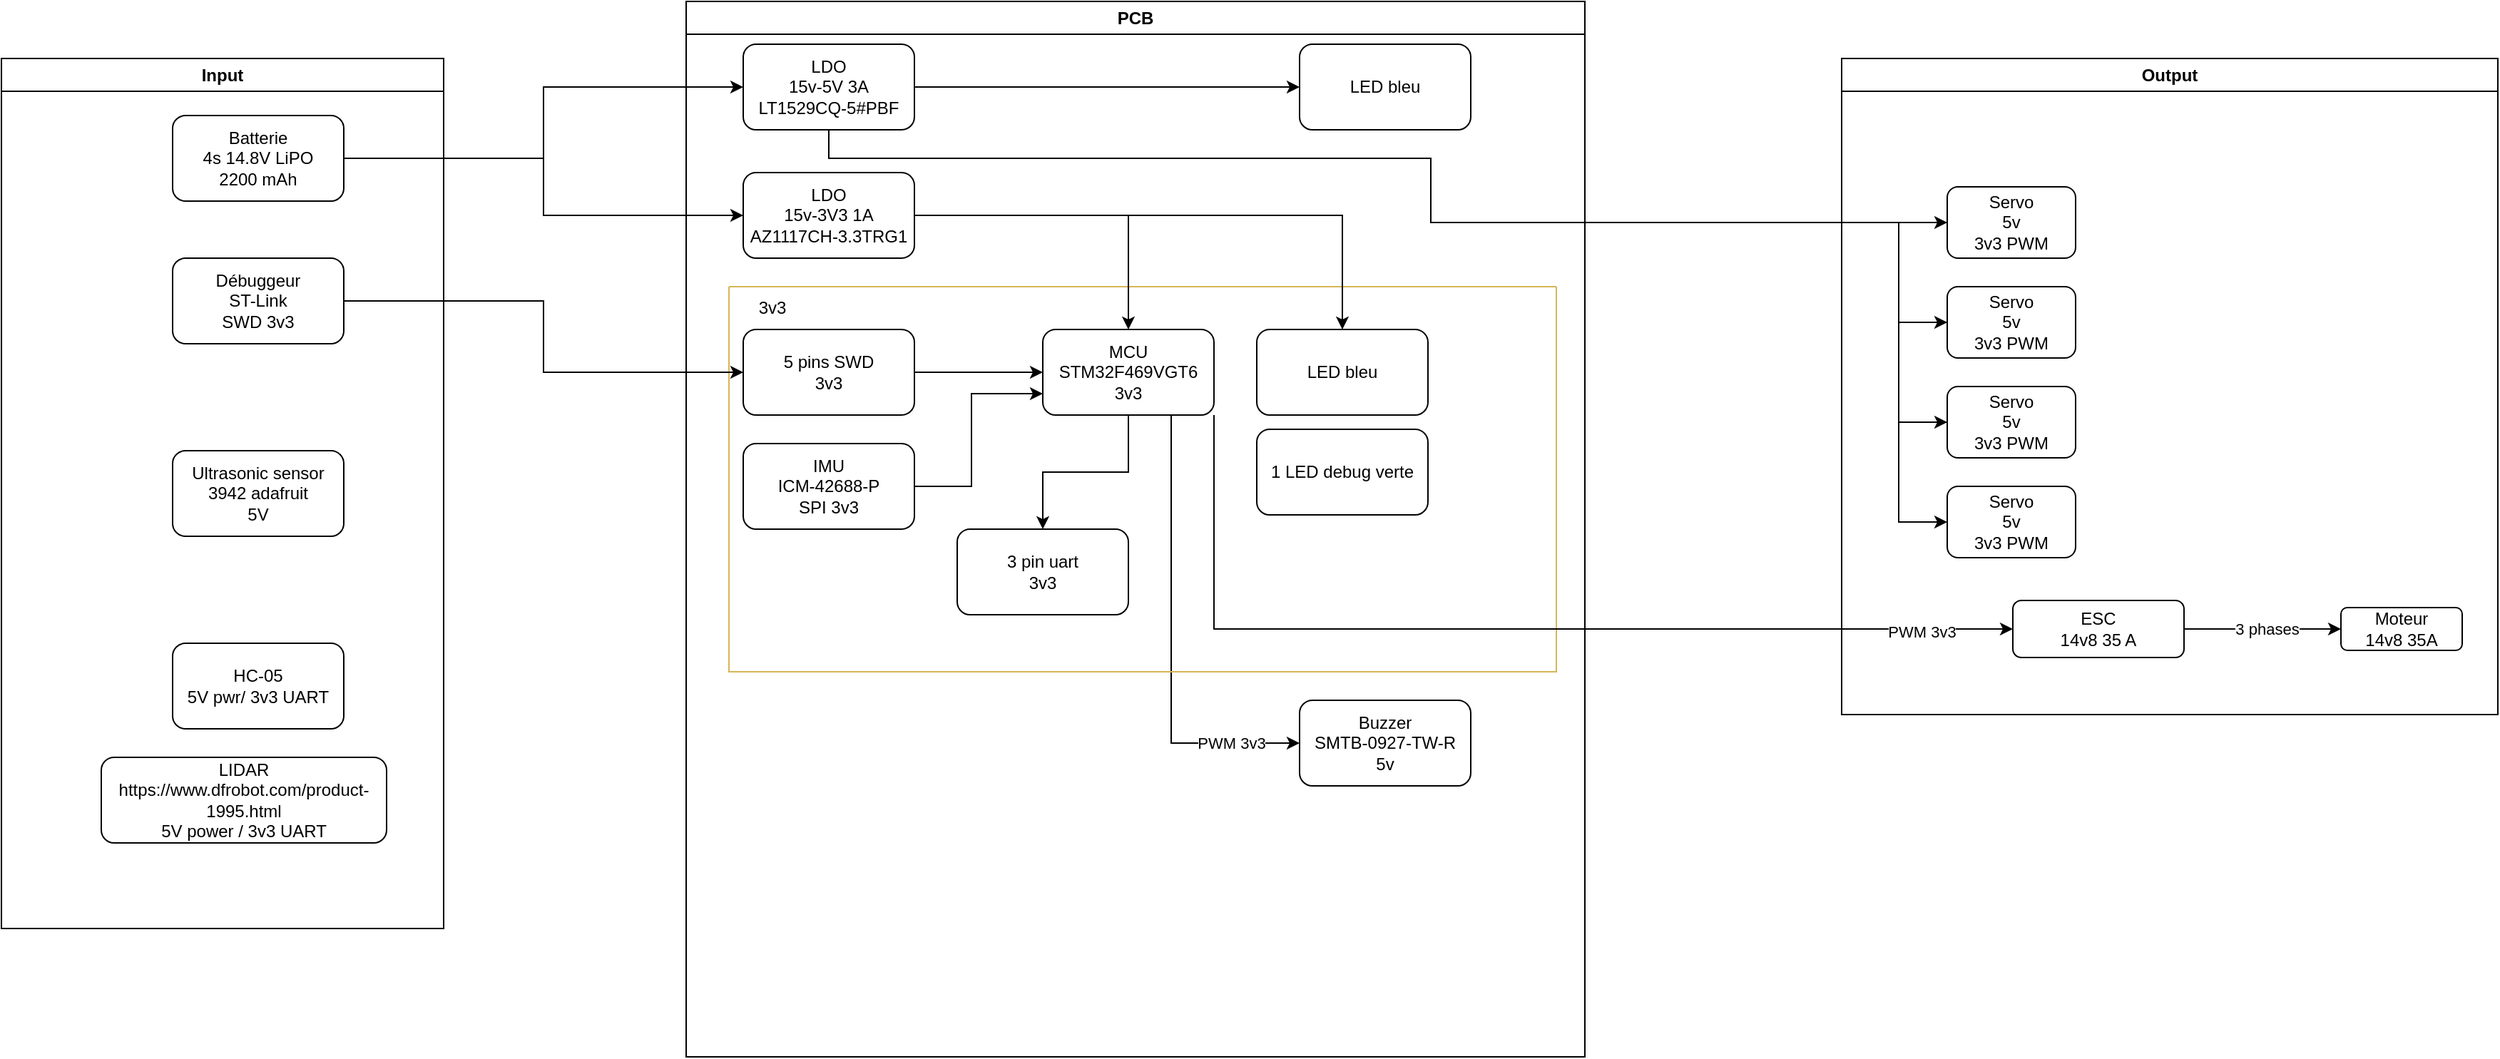 <mxfile version="23.1.5" type="device">
  <diagram name="Page-1" id="vbcMVjURJgtJ42ZDk6ty">
    <mxGraphModel dx="1877" dy="621" grid="1" gridSize="10" guides="1" tooltips="1" connect="1" arrows="1" fold="1" page="1" pageScale="1" pageWidth="827" pageHeight="1169" math="0" shadow="0">
      <root>
        <mxCell id="0" />
        <mxCell id="1" parent="0" />
        <mxCell id="pVkDnm4UJQp13vE4F_3l-3" value="Input" style="swimlane;whiteSpace=wrap;html=1;" parent="1" vertex="1">
          <mxGeometry x="-410" y="180" width="310" height="610" as="geometry" />
        </mxCell>
        <mxCell id="pVkDnm4UJQp13vE4F_3l-2" value="Batterie&lt;div&gt;4s 14.8V LiPO&lt;/div&gt;&lt;div&gt;2200 mAh&lt;/div&gt;" style="rounded=1;whiteSpace=wrap;html=1;" parent="pVkDnm4UJQp13vE4F_3l-3" vertex="1">
          <mxGeometry x="120" y="40" width="120" height="60" as="geometry" />
        </mxCell>
        <mxCell id="pVkDnm4UJQp13vE4F_3l-4" value="Débuggeur&lt;div&gt;ST-Link&lt;/div&gt;&lt;div&gt;SWD 3v3&lt;/div&gt;" style="rounded=1;whiteSpace=wrap;html=1;" parent="pVkDnm4UJQp13vE4F_3l-3" vertex="1">
          <mxGeometry x="120" y="140" width="120" height="60" as="geometry" />
        </mxCell>
        <mxCell id="pVkDnm4UJQp13vE4F_3l-11" value="HC-05&lt;br&gt;5V pwr/ 3v3 UART" style="rounded=1;whiteSpace=wrap;html=1;" parent="pVkDnm4UJQp13vE4F_3l-3" vertex="1">
          <mxGeometry x="120" y="410" width="120" height="60" as="geometry" />
        </mxCell>
        <mxCell id="3BUjcoI-ck8Lt89UXKEq-1" value="Ultrasonic sensor&lt;br&gt;3942 adafruit&lt;br&gt;5V" style="rounded=1;whiteSpace=wrap;html=1;" vertex="1" parent="pVkDnm4UJQp13vE4F_3l-3">
          <mxGeometry x="120" y="275" width="120" height="60" as="geometry" />
        </mxCell>
        <mxCell id="3BUjcoI-ck8Lt89UXKEq-2" value="LIDAR&lt;br&gt;https://www.dfrobot.com/product-1995.html&lt;br&gt;5V power / 3v3 UART" style="rounded=1;whiteSpace=wrap;html=1;" vertex="1" parent="pVkDnm4UJQp13vE4F_3l-3">
          <mxGeometry x="70" y="490" width="200" height="60" as="geometry" />
        </mxCell>
        <mxCell id="pVkDnm4UJQp13vE4F_3l-5" value="Output" style="swimlane;whiteSpace=wrap;html=1;" parent="1" vertex="1">
          <mxGeometry x="880" y="180" width="460" height="460" as="geometry" />
        </mxCell>
        <mxCell id="pVkDnm4UJQp13vE4F_3l-10" value="Moteur&lt;br&gt;14v8 35A" style="rounded=1;whiteSpace=wrap;html=1;" parent="pVkDnm4UJQp13vE4F_3l-5" vertex="1">
          <mxGeometry x="350" y="385" width="85" height="30" as="geometry" />
        </mxCell>
        <mxCell id="3BUjcoI-ck8Lt89UXKEq-7" style="edgeStyle=orthogonalEdgeStyle;rounded=0;orthogonalLoop=1;jettySize=auto;html=1;entryX=0;entryY=0.5;entryDx=0;entryDy=0;" edge="1" parent="pVkDnm4UJQp13vE4F_3l-5" source="3BUjcoI-ck8Lt89UXKEq-6" target="pVkDnm4UJQp13vE4F_3l-10">
          <mxGeometry relative="1" as="geometry" />
        </mxCell>
        <mxCell id="3BUjcoI-ck8Lt89UXKEq-8" value="3 phases" style="edgeLabel;html=1;align=center;verticalAlign=middle;resizable=0;points=[];" vertex="1" connectable="0" parent="3BUjcoI-ck8Lt89UXKEq-7">
          <mxGeometry x="0.05" relative="1" as="geometry">
            <mxPoint as="offset" />
          </mxGeometry>
        </mxCell>
        <mxCell id="3BUjcoI-ck8Lt89UXKEq-6" value="ESC&lt;br&gt;14v8 35 A" style="rounded=1;whiteSpace=wrap;html=1;" vertex="1" parent="pVkDnm4UJQp13vE4F_3l-5">
          <mxGeometry x="120" y="380" width="120" height="40" as="geometry" />
        </mxCell>
        <mxCell id="3BUjcoI-ck8Lt89UXKEq-37" style="edgeStyle=orthogonalEdgeStyle;rounded=0;orthogonalLoop=1;jettySize=auto;html=1;entryX=0;entryY=0.5;entryDx=0;entryDy=0;" edge="1" parent="pVkDnm4UJQp13vE4F_3l-5" source="3BUjcoI-ck8Lt89UXKEq-9" target="3BUjcoI-ck8Lt89UXKEq-23">
          <mxGeometry relative="1" as="geometry">
            <Array as="points">
              <mxPoint x="40" y="115" />
              <mxPoint x="40" y="185" />
            </Array>
          </mxGeometry>
        </mxCell>
        <mxCell id="3BUjcoI-ck8Lt89UXKEq-9" value="Servo&lt;br&gt;5v&lt;br&gt;3v3 PWM" style="rounded=1;whiteSpace=wrap;html=1;" vertex="1" parent="pVkDnm4UJQp13vE4F_3l-5">
          <mxGeometry x="74" y="90" width="90" height="50" as="geometry" />
        </mxCell>
        <mxCell id="3BUjcoI-ck8Lt89UXKEq-25" value="Servo&lt;br&gt;5v&lt;br&gt;3v3 PWM" style="rounded=1;whiteSpace=wrap;html=1;" vertex="1" parent="pVkDnm4UJQp13vE4F_3l-5">
          <mxGeometry x="74" y="300" width="90" height="50" as="geometry" />
        </mxCell>
        <mxCell id="3BUjcoI-ck8Lt89UXKEq-39" style="edgeStyle=orthogonalEdgeStyle;rounded=0;orthogonalLoop=1;jettySize=auto;html=1;entryX=0;entryY=0.5;entryDx=0;entryDy=0;" edge="1" parent="pVkDnm4UJQp13vE4F_3l-5" source="3BUjcoI-ck8Lt89UXKEq-24" target="3BUjcoI-ck8Lt89UXKEq-25">
          <mxGeometry relative="1" as="geometry">
            <Array as="points">
              <mxPoint x="40" y="255" />
              <mxPoint x="40" y="325" />
            </Array>
          </mxGeometry>
        </mxCell>
        <mxCell id="3BUjcoI-ck8Lt89UXKEq-24" value="Servo&lt;br&gt;5v&lt;br&gt;3v3 PWM" style="rounded=1;whiteSpace=wrap;html=1;" vertex="1" parent="pVkDnm4UJQp13vE4F_3l-5">
          <mxGeometry x="74" y="230" width="90" height="50" as="geometry" />
        </mxCell>
        <mxCell id="3BUjcoI-ck8Lt89UXKEq-38" style="edgeStyle=orthogonalEdgeStyle;rounded=0;orthogonalLoop=1;jettySize=auto;html=1;entryX=0;entryY=0.5;entryDx=0;entryDy=0;" edge="1" parent="pVkDnm4UJQp13vE4F_3l-5" source="3BUjcoI-ck8Lt89UXKEq-23" target="3BUjcoI-ck8Lt89UXKEq-24">
          <mxGeometry relative="1" as="geometry">
            <Array as="points">
              <mxPoint x="40" y="185" />
              <mxPoint x="40" y="255" />
            </Array>
          </mxGeometry>
        </mxCell>
        <mxCell id="3BUjcoI-ck8Lt89UXKEq-23" value="Servo&lt;br&gt;5v&lt;br&gt;3v3 PWM" style="rounded=1;whiteSpace=wrap;html=1;" vertex="1" parent="pVkDnm4UJQp13vE4F_3l-5">
          <mxGeometry x="74" y="160" width="90" height="50" as="geometry" />
        </mxCell>
        <mxCell id="pVkDnm4UJQp13vE4F_3l-16" value="PCB" style="swimlane;whiteSpace=wrap;html=1;" parent="1" vertex="1">
          <mxGeometry x="70" y="140" width="630" height="740" as="geometry" />
        </mxCell>
        <mxCell id="3BUjcoI-ck8Lt89UXKEq-5" value="Buzzer&lt;div&gt;SMTB-0927-TW-R&lt;br&gt;&lt;/div&gt;&lt;div&gt;5v&lt;/div&gt;" style="rounded=1;whiteSpace=wrap;html=1;" vertex="1" parent="pVkDnm4UJQp13vE4F_3l-16">
          <mxGeometry x="430" y="490" width="120" height="60" as="geometry" />
        </mxCell>
        <mxCell id="3BUjcoI-ck8Lt89UXKEq-15" style="edgeStyle=orthogonalEdgeStyle;rounded=0;orthogonalLoop=1;jettySize=auto;html=1;entryX=0;entryY=0.5;entryDx=0;entryDy=0;" edge="1" parent="pVkDnm4UJQp13vE4F_3l-16" source="3BUjcoI-ck8Lt89UXKEq-13" target="pVkDnm4UJQp13vE4F_3l-12">
          <mxGeometry relative="1" as="geometry" />
        </mxCell>
        <mxCell id="3BUjcoI-ck8Lt89UXKEq-13" value="5 pins SWD&lt;br&gt;3v3" style="rounded=1;whiteSpace=wrap;html=1;" vertex="1" parent="pVkDnm4UJQp13vE4F_3l-16">
          <mxGeometry x="40" y="230" width="120" height="60" as="geometry" />
        </mxCell>
        <mxCell id="3BUjcoI-ck8Lt89UXKEq-17" style="edgeStyle=orthogonalEdgeStyle;rounded=0;orthogonalLoop=1;jettySize=auto;html=1;entryX=0;entryY=0.75;entryDx=0;entryDy=0;" edge="1" parent="pVkDnm4UJQp13vE4F_3l-16" source="pVkDnm4UJQp13vE4F_3l-1" target="pVkDnm4UJQp13vE4F_3l-12">
          <mxGeometry relative="1" as="geometry">
            <Array as="points">
              <mxPoint x="200" y="340" />
              <mxPoint x="200" y="275" />
            </Array>
          </mxGeometry>
        </mxCell>
        <mxCell id="3BUjcoI-ck8Lt89UXKEq-16" style="edgeStyle=orthogonalEdgeStyle;rounded=0;orthogonalLoop=1;jettySize=auto;html=1;" edge="1" parent="pVkDnm4UJQp13vE4F_3l-16" source="pVkDnm4UJQp13vE4F_3l-12" target="3BUjcoI-ck8Lt89UXKEq-3">
          <mxGeometry relative="1" as="geometry" />
        </mxCell>
        <mxCell id="3BUjcoI-ck8Lt89UXKEq-20" style="edgeStyle=orthogonalEdgeStyle;rounded=0;orthogonalLoop=1;jettySize=auto;html=1;exitX=0.75;exitY=1;exitDx=0;exitDy=0;entryX=0;entryY=0.5;entryDx=0;entryDy=0;" edge="1" parent="pVkDnm4UJQp13vE4F_3l-16" source="pVkDnm4UJQp13vE4F_3l-12" target="3BUjcoI-ck8Lt89UXKEq-5">
          <mxGeometry relative="1" as="geometry" />
        </mxCell>
        <mxCell id="3BUjcoI-ck8Lt89UXKEq-21" value="PWM 3v3" style="edgeLabel;html=1;align=center;verticalAlign=middle;resizable=0;points=[];" vertex="1" connectable="0" parent="3BUjcoI-ck8Lt89UXKEq-20">
          <mxGeometry x="0.833" y="-2" relative="1" as="geometry">
            <mxPoint x="-22" y="-2" as="offset" />
          </mxGeometry>
        </mxCell>
        <mxCell id="pVkDnm4UJQp13vE4F_3l-12" value="MCU&lt;br&gt;STM32F469VGT6&lt;br&gt;3v3" style="rounded=1;whiteSpace=wrap;html=1;" parent="pVkDnm4UJQp13vE4F_3l-16" vertex="1">
          <mxGeometry x="250" y="230" width="120" height="60" as="geometry" />
        </mxCell>
        <mxCell id="3BUjcoI-ck8Lt89UXKEq-18" value="" style="swimlane;startSize=0;fillColor=#FFF2CC;strokeColor=#d6b656;gradientColor=none;swimlaneFillColor=none;" vertex="1" parent="pVkDnm4UJQp13vE4F_3l-16">
          <mxGeometry x="30" y="200" width="580" height="270" as="geometry" />
        </mxCell>
        <mxCell id="3BUjcoI-ck8Lt89UXKEq-3" value="3 pin uart&lt;br&gt;3v3" style="rounded=1;whiteSpace=wrap;html=1;" vertex="1" parent="3BUjcoI-ck8Lt89UXKEq-18">
          <mxGeometry x="160" y="170" width="120" height="60" as="geometry" />
        </mxCell>
        <mxCell id="3BUjcoI-ck8Lt89UXKEq-19" value="3v3" style="text;html=1;align=center;verticalAlign=middle;resizable=0;points=[];autosize=1;strokeColor=none;fillColor=none;" vertex="1" parent="3BUjcoI-ck8Lt89UXKEq-18">
          <mxGeometry x="10" width="40" height="30" as="geometry" />
        </mxCell>
        <mxCell id="3BUjcoI-ck8Lt89UXKEq-32" value="LED bleu" style="rounded=1;whiteSpace=wrap;html=1;" vertex="1" parent="3BUjcoI-ck8Lt89UXKEq-18">
          <mxGeometry x="370" y="30" width="120" height="60" as="geometry" />
        </mxCell>
        <mxCell id="pVkDnm4UJQp13vE4F_3l-1" value="IMU&lt;br&gt;ICM-42688-P&lt;br&gt;SPI 3v3" style="rounded=1;whiteSpace=wrap;html=1;" parent="3BUjcoI-ck8Lt89UXKEq-18" vertex="1">
          <mxGeometry x="10" y="110" width="120" height="60" as="geometry" />
        </mxCell>
        <mxCell id="3BUjcoI-ck8Lt89UXKEq-4" value="1 LED debug verte" style="rounded=1;whiteSpace=wrap;html=1;" vertex="1" parent="3BUjcoI-ck8Lt89UXKEq-18">
          <mxGeometry x="370" y="100" width="120" height="60" as="geometry" />
        </mxCell>
        <mxCell id="3BUjcoI-ck8Lt89UXKEq-34" style="edgeStyle=orthogonalEdgeStyle;rounded=0;orthogonalLoop=1;jettySize=auto;html=1;exitX=1;exitY=0.5;exitDx=0;exitDy=0;entryX=0;entryY=0.5;entryDx=0;entryDy=0;" edge="1" parent="pVkDnm4UJQp13vE4F_3l-16" source="3BUjcoI-ck8Lt89UXKEq-22" target="3BUjcoI-ck8Lt89UXKEq-33">
          <mxGeometry relative="1" as="geometry" />
        </mxCell>
        <mxCell id="3BUjcoI-ck8Lt89UXKEq-22" value="LDO&lt;br&gt;15v-5V 3A&lt;br&gt;LT1529CQ-5#PBF" style="rounded=1;whiteSpace=wrap;html=1;" vertex="1" parent="pVkDnm4UJQp13vE4F_3l-16">
          <mxGeometry x="40" y="30" width="120" height="60" as="geometry" />
        </mxCell>
        <mxCell id="3BUjcoI-ck8Lt89UXKEq-31" style="edgeStyle=orthogonalEdgeStyle;rounded=0;orthogonalLoop=1;jettySize=auto;html=1;" edge="1" parent="pVkDnm4UJQp13vE4F_3l-16" source="3BUjcoI-ck8Lt89UXKEq-28" target="pVkDnm4UJQp13vE4F_3l-12">
          <mxGeometry relative="1" as="geometry" />
        </mxCell>
        <mxCell id="3BUjcoI-ck8Lt89UXKEq-35" style="edgeStyle=orthogonalEdgeStyle;rounded=0;orthogonalLoop=1;jettySize=auto;html=1;entryX=0.5;entryY=0;entryDx=0;entryDy=0;" edge="1" parent="pVkDnm4UJQp13vE4F_3l-16" source="3BUjcoI-ck8Lt89UXKEq-28" target="3BUjcoI-ck8Lt89UXKEq-32">
          <mxGeometry relative="1" as="geometry" />
        </mxCell>
        <mxCell id="3BUjcoI-ck8Lt89UXKEq-28" value="LDO&lt;br&gt;15v-3V3 1A&lt;br&gt;AZ1117CH-3.3TRG1" style="rounded=1;whiteSpace=wrap;html=1;" vertex="1" parent="pVkDnm4UJQp13vE4F_3l-16">
          <mxGeometry x="40" y="120" width="120" height="60" as="geometry" />
        </mxCell>
        <mxCell id="3BUjcoI-ck8Lt89UXKEq-33" value="LED bleu" style="rounded=1;whiteSpace=wrap;html=1;" vertex="1" parent="pVkDnm4UJQp13vE4F_3l-16">
          <mxGeometry x="430" y="30" width="120" height="60" as="geometry" />
        </mxCell>
        <mxCell id="3BUjcoI-ck8Lt89UXKEq-14" style="edgeStyle=orthogonalEdgeStyle;rounded=0;orthogonalLoop=1;jettySize=auto;html=1;" edge="1" parent="1" source="pVkDnm4UJQp13vE4F_3l-4" target="3BUjcoI-ck8Lt89UXKEq-13">
          <mxGeometry relative="1" as="geometry" />
        </mxCell>
        <mxCell id="3BUjcoI-ck8Lt89UXKEq-26" style="edgeStyle=orthogonalEdgeStyle;rounded=0;orthogonalLoop=1;jettySize=auto;html=1;exitX=1;exitY=1;exitDx=0;exitDy=0;entryX=0;entryY=0.5;entryDx=0;entryDy=0;" edge="1" parent="1" source="pVkDnm4UJQp13vE4F_3l-12" target="3BUjcoI-ck8Lt89UXKEq-6">
          <mxGeometry relative="1" as="geometry">
            <Array as="points">
              <mxPoint x="440" y="580" />
            </Array>
          </mxGeometry>
        </mxCell>
        <mxCell id="3BUjcoI-ck8Lt89UXKEq-27" value="PWM 3v3" style="edgeLabel;html=1;align=center;verticalAlign=middle;resizable=0;points=[];" vertex="1" connectable="0" parent="3BUjcoI-ck8Lt89UXKEq-26">
          <mxGeometry x="0.819" y="-2" relative="1" as="geometry">
            <mxPoint as="offset" />
          </mxGeometry>
        </mxCell>
        <mxCell id="3BUjcoI-ck8Lt89UXKEq-29" style="edgeStyle=orthogonalEdgeStyle;rounded=0;orthogonalLoop=1;jettySize=auto;html=1;exitX=1;exitY=0.5;exitDx=0;exitDy=0;" edge="1" parent="1" source="pVkDnm4UJQp13vE4F_3l-2" target="3BUjcoI-ck8Lt89UXKEq-22">
          <mxGeometry relative="1" as="geometry" />
        </mxCell>
        <mxCell id="3BUjcoI-ck8Lt89UXKEq-30" style="edgeStyle=orthogonalEdgeStyle;rounded=0;orthogonalLoop=1;jettySize=auto;html=1;entryX=0;entryY=0.5;entryDx=0;entryDy=0;" edge="1" parent="1" source="pVkDnm4UJQp13vE4F_3l-2" target="3BUjcoI-ck8Lt89UXKEq-28">
          <mxGeometry relative="1" as="geometry" />
        </mxCell>
        <mxCell id="3BUjcoI-ck8Lt89UXKEq-36" style="edgeStyle=orthogonalEdgeStyle;rounded=0;orthogonalLoop=1;jettySize=auto;html=1;entryX=0;entryY=0.5;entryDx=0;entryDy=0;" edge="1" parent="1" source="3BUjcoI-ck8Lt89UXKEq-22" target="3BUjcoI-ck8Lt89UXKEq-9">
          <mxGeometry relative="1" as="geometry">
            <Array as="points">
              <mxPoint x="170" y="250" />
              <mxPoint x="592" y="250" />
              <mxPoint x="592" y="295" />
            </Array>
          </mxGeometry>
        </mxCell>
      </root>
    </mxGraphModel>
  </diagram>
</mxfile>
